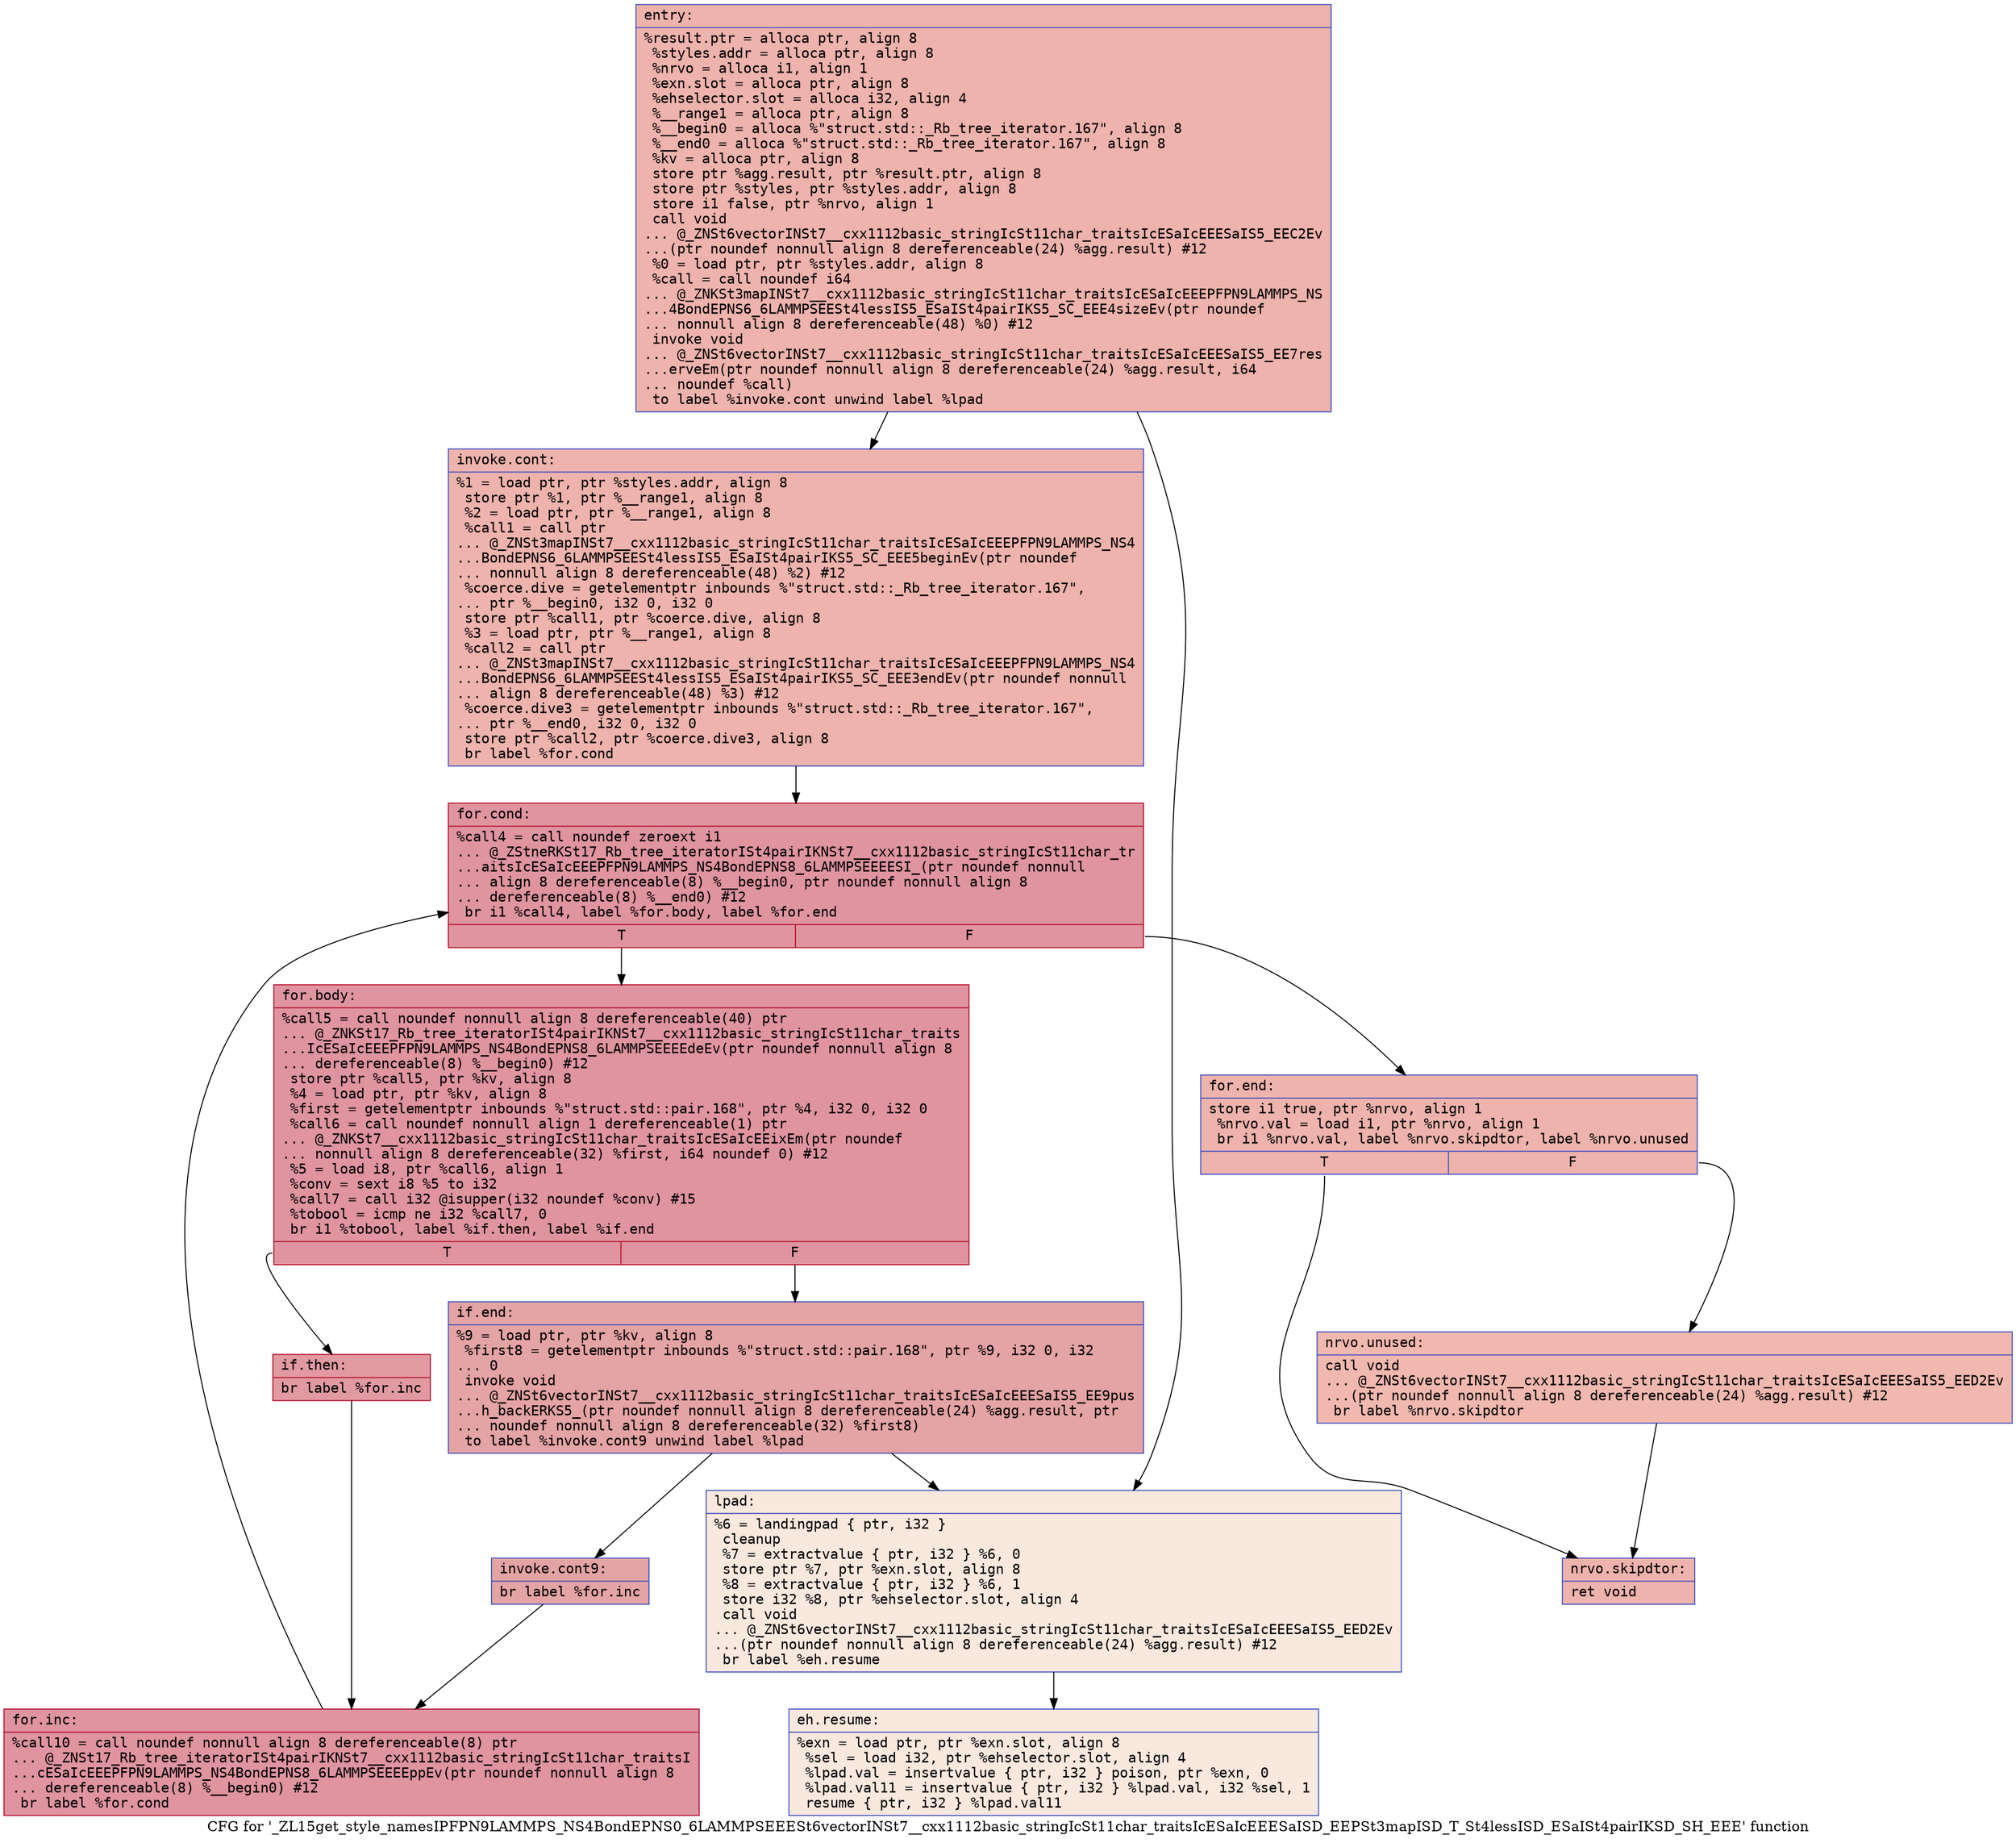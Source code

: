 digraph "CFG for '_ZL15get_style_namesIPFPN9LAMMPS_NS4BondEPNS0_6LAMMPSEEESt6vectorINSt7__cxx1112basic_stringIcSt11char_traitsIcESaIcEEESaISD_EEPSt3mapISD_T_St4lessISD_ESaISt4pairIKSD_SH_EEE' function" {
	label="CFG for '_ZL15get_style_namesIPFPN9LAMMPS_NS4BondEPNS0_6LAMMPSEEESt6vectorINSt7__cxx1112basic_stringIcSt11char_traitsIcESaIcEEESaISD_EEPSt3mapISD_T_St4lessISD_ESaISt4pairIKSD_SH_EEE' function";

	Node0x562846829590 [shape=record,color="#3d50c3ff", style=filled, fillcolor="#d6524470" fontname="Courier",label="{entry:\l|  %result.ptr = alloca ptr, align 8\l  %styles.addr = alloca ptr, align 8\l  %nrvo = alloca i1, align 1\l  %exn.slot = alloca ptr, align 8\l  %ehselector.slot = alloca i32, align 4\l  %__range1 = alloca ptr, align 8\l  %__begin0 = alloca %\"struct.std::_Rb_tree_iterator.167\", align 8\l  %__end0 = alloca %\"struct.std::_Rb_tree_iterator.167\", align 8\l  %kv = alloca ptr, align 8\l  store ptr %agg.result, ptr %result.ptr, align 8\l  store ptr %styles, ptr %styles.addr, align 8\l  store i1 false, ptr %nrvo, align 1\l  call void\l... @_ZNSt6vectorINSt7__cxx1112basic_stringIcSt11char_traitsIcESaIcEEESaIS5_EEC2Ev\l...(ptr noundef nonnull align 8 dereferenceable(24) %agg.result) #12\l  %0 = load ptr, ptr %styles.addr, align 8\l  %call = call noundef i64\l... @_ZNKSt3mapINSt7__cxx1112basic_stringIcSt11char_traitsIcESaIcEEEPFPN9LAMMPS_NS\l...4BondEPNS6_6LAMMPSEESt4lessIS5_ESaISt4pairIKS5_SC_EEE4sizeEv(ptr noundef\l... nonnull align 8 dereferenceable(48) %0) #12\l  invoke void\l... @_ZNSt6vectorINSt7__cxx1112basic_stringIcSt11char_traitsIcESaIcEEESaIS5_EE7res\l...erveEm(ptr noundef nonnull align 8 dereferenceable(24) %agg.result, i64\l... noundef %call)\l          to label %invoke.cont unwind label %lpad\l}"];
	Node0x562846829590 -> Node0x56284682a340[tooltip="entry -> invoke.cont\nProbability 100.00%" ];
	Node0x562846829590 -> Node0x56284682a3c0[tooltip="entry -> lpad\nProbability 0.00%" ];
	Node0x56284682a340 [shape=record,color="#3d50c3ff", style=filled, fillcolor="#d6524470" fontname="Courier",label="{invoke.cont:\l|  %1 = load ptr, ptr %styles.addr, align 8\l  store ptr %1, ptr %__range1, align 8\l  %2 = load ptr, ptr %__range1, align 8\l  %call1 = call ptr\l... @_ZNSt3mapINSt7__cxx1112basic_stringIcSt11char_traitsIcESaIcEEEPFPN9LAMMPS_NS4\l...BondEPNS6_6LAMMPSEESt4lessIS5_ESaISt4pairIKS5_SC_EEE5beginEv(ptr noundef\l... nonnull align 8 dereferenceable(48) %2) #12\l  %coerce.dive = getelementptr inbounds %\"struct.std::_Rb_tree_iterator.167\",\l... ptr %__begin0, i32 0, i32 0\l  store ptr %call1, ptr %coerce.dive, align 8\l  %3 = load ptr, ptr %__range1, align 8\l  %call2 = call ptr\l... @_ZNSt3mapINSt7__cxx1112basic_stringIcSt11char_traitsIcESaIcEEEPFPN9LAMMPS_NS4\l...BondEPNS6_6LAMMPSEESt4lessIS5_ESaISt4pairIKS5_SC_EEE3endEv(ptr noundef nonnull\l... align 8 dereferenceable(48) %3) #12\l  %coerce.dive3 = getelementptr inbounds %\"struct.std::_Rb_tree_iterator.167\",\l... ptr %__end0, i32 0, i32 0\l  store ptr %call2, ptr %coerce.dive3, align 8\l  br label %for.cond\l}"];
	Node0x56284682a340 -> Node0x56284682ab00[tooltip="invoke.cont -> for.cond\nProbability 100.00%" ];
	Node0x56284682ab00 [shape=record,color="#b70d28ff", style=filled, fillcolor="#b70d2870" fontname="Courier",label="{for.cond:\l|  %call4 = call noundef zeroext i1\l... @_ZStneRKSt17_Rb_tree_iteratorISt4pairIKNSt7__cxx1112basic_stringIcSt11char_tr\l...aitsIcESaIcEEEPFPN9LAMMPS_NS4BondEPNS8_6LAMMPSEEEESI_(ptr noundef nonnull\l... align 8 dereferenceable(8) %__begin0, ptr noundef nonnull align 8\l... dereferenceable(8) %__end0) #12\l  br i1 %call4, label %for.body, label %for.end\l|{<s0>T|<s1>F}}"];
	Node0x56284682ab00:s0 -> Node0x56284682adf0[tooltip="for.cond -> for.body\nProbability 96.88%" ];
	Node0x56284682ab00:s1 -> Node0x56284682ae70[tooltip="for.cond -> for.end\nProbability 3.12%" ];
	Node0x56284682adf0 [shape=record,color="#b70d28ff", style=filled, fillcolor="#b70d2870" fontname="Courier",label="{for.body:\l|  %call5 = call noundef nonnull align 8 dereferenceable(40) ptr\l... @_ZNKSt17_Rb_tree_iteratorISt4pairIKNSt7__cxx1112basic_stringIcSt11char_traits\l...IcESaIcEEEPFPN9LAMMPS_NS4BondEPNS8_6LAMMPSEEEEdeEv(ptr noundef nonnull align 8\l... dereferenceable(8) %__begin0) #12\l  store ptr %call5, ptr %kv, align 8\l  %4 = load ptr, ptr %kv, align 8\l  %first = getelementptr inbounds %\"struct.std::pair.168\", ptr %4, i32 0, i32 0\l  %call6 = call noundef nonnull align 1 dereferenceable(1) ptr\l... @_ZNKSt7__cxx1112basic_stringIcSt11char_traitsIcESaIcEEixEm(ptr noundef\l... nonnull align 8 dereferenceable(32) %first, i64 noundef 0) #12\l  %5 = load i8, ptr %call6, align 1\l  %conv = sext i8 %5 to i32\l  %call7 = call i32 @isupper(i32 noundef %conv) #15\l  %tobool = icmp ne i32 %call7, 0\l  br i1 %tobool, label %if.then, label %if.end\l|{<s0>T|<s1>F}}"];
	Node0x56284682adf0:s0 -> Node0x56284682b850[tooltip="for.body -> if.then\nProbability 62.50%" ];
	Node0x56284682adf0:s1 -> Node0x56284682b8c0[tooltip="for.body -> if.end\nProbability 37.50%" ];
	Node0x56284682b850 [shape=record,color="#b70d28ff", style=filled, fillcolor="#bb1b2c70" fontname="Courier",label="{if.then:\l|  br label %for.inc\l}"];
	Node0x56284682b850 -> Node0x56284682ba40[tooltip="if.then -> for.inc\nProbability 100.00%" ];
	Node0x56284682a3c0 [shape=record,color="#3d50c3ff", style=filled, fillcolor="#f2cab570" fontname="Courier",label="{lpad:\l|  %6 = landingpad \{ ptr, i32 \}\l          cleanup\l  %7 = extractvalue \{ ptr, i32 \} %6, 0\l  store ptr %7, ptr %exn.slot, align 8\l  %8 = extractvalue \{ ptr, i32 \} %6, 1\l  store i32 %8, ptr %ehselector.slot, align 4\l  call void\l... @_ZNSt6vectorINSt7__cxx1112basic_stringIcSt11char_traitsIcESaIcEEESaIS5_EED2Ev\l...(ptr noundef nonnull align 8 dereferenceable(24) %agg.result) #12\l  br label %eh.resume\l}"];
	Node0x56284682a3c0 -> Node0x56284682bfc0[tooltip="lpad -> eh.resume\nProbability 100.00%" ];
	Node0x56284682b8c0 [shape=record,color="#3d50c3ff", style=filled, fillcolor="#c32e3170" fontname="Courier",label="{if.end:\l|  %9 = load ptr, ptr %kv, align 8\l  %first8 = getelementptr inbounds %\"struct.std::pair.168\", ptr %9, i32 0, i32\l... 0\l  invoke void\l... @_ZNSt6vectorINSt7__cxx1112basic_stringIcSt11char_traitsIcESaIcEEESaIS5_EE9pus\l...h_backERKS5_(ptr noundef nonnull align 8 dereferenceable(24) %agg.result, ptr\l... noundef nonnull align 8 dereferenceable(32) %first8)\l          to label %invoke.cont9 unwind label %lpad\l}"];
	Node0x56284682b8c0 -> Node0x56284682c230[tooltip="if.end -> invoke.cont9\nProbability 100.00%" ];
	Node0x56284682b8c0 -> Node0x56284682a3c0[tooltip="if.end -> lpad\nProbability 0.00%" ];
	Node0x56284682c230 [shape=record,color="#3d50c3ff", style=filled, fillcolor="#c32e3170" fontname="Courier",label="{invoke.cont9:\l|  br label %for.inc\l}"];
	Node0x56284682c230 -> Node0x56284682ba40[tooltip="invoke.cont9 -> for.inc\nProbability 100.00%" ];
	Node0x56284682ba40 [shape=record,color="#b70d28ff", style=filled, fillcolor="#b70d2870" fontname="Courier",label="{for.inc:\l|  %call10 = call noundef nonnull align 8 dereferenceable(8) ptr\l... @_ZNSt17_Rb_tree_iteratorISt4pairIKNSt7__cxx1112basic_stringIcSt11char_traitsI\l...cESaIcEEEPFPN9LAMMPS_NS4BondEPNS8_6LAMMPSEEEEppEv(ptr noundef nonnull align 8\l... dereferenceable(8) %__begin0) #12\l  br label %for.cond\l}"];
	Node0x56284682ba40 -> Node0x56284682ab00[tooltip="for.inc -> for.cond\nProbability 100.00%" ];
	Node0x56284682ae70 [shape=record,color="#3d50c3ff", style=filled, fillcolor="#d6524470" fontname="Courier",label="{for.end:\l|  store i1 true, ptr %nrvo, align 1\l  %nrvo.val = load i1, ptr %nrvo, align 1\l  br i1 %nrvo.val, label %nrvo.skipdtor, label %nrvo.unused\l|{<s0>T|<s1>F}}"];
	Node0x56284682ae70:s0 -> Node0x56284682c810[tooltip="for.end -> nrvo.skipdtor\nProbability 50.00%" ];
	Node0x56284682ae70:s1 -> Node0x56284682c890[tooltip="for.end -> nrvo.unused\nProbability 50.00%" ];
	Node0x56284682c890 [shape=record,color="#3d50c3ff", style=filled, fillcolor="#dc5d4a70" fontname="Courier",label="{nrvo.unused:\l|  call void\l... @_ZNSt6vectorINSt7__cxx1112basic_stringIcSt11char_traitsIcESaIcEEESaIS5_EED2Ev\l...(ptr noundef nonnull align 8 dereferenceable(24) %agg.result) #12\l  br label %nrvo.skipdtor\l}"];
	Node0x56284682c890 -> Node0x56284682c810[tooltip="nrvo.unused -> nrvo.skipdtor\nProbability 100.00%" ];
	Node0x56284682c810 [shape=record,color="#3d50c3ff", style=filled, fillcolor="#d6524470" fontname="Courier",label="{nrvo.skipdtor:\l|  ret void\l}"];
	Node0x56284682bfc0 [shape=record,color="#3d50c3ff", style=filled, fillcolor="#f2cab570" fontname="Courier",label="{eh.resume:\l|  %exn = load ptr, ptr %exn.slot, align 8\l  %sel = load i32, ptr %ehselector.slot, align 4\l  %lpad.val = insertvalue \{ ptr, i32 \} poison, ptr %exn, 0\l  %lpad.val11 = insertvalue \{ ptr, i32 \} %lpad.val, i32 %sel, 1\l  resume \{ ptr, i32 \} %lpad.val11\l}"];
}
